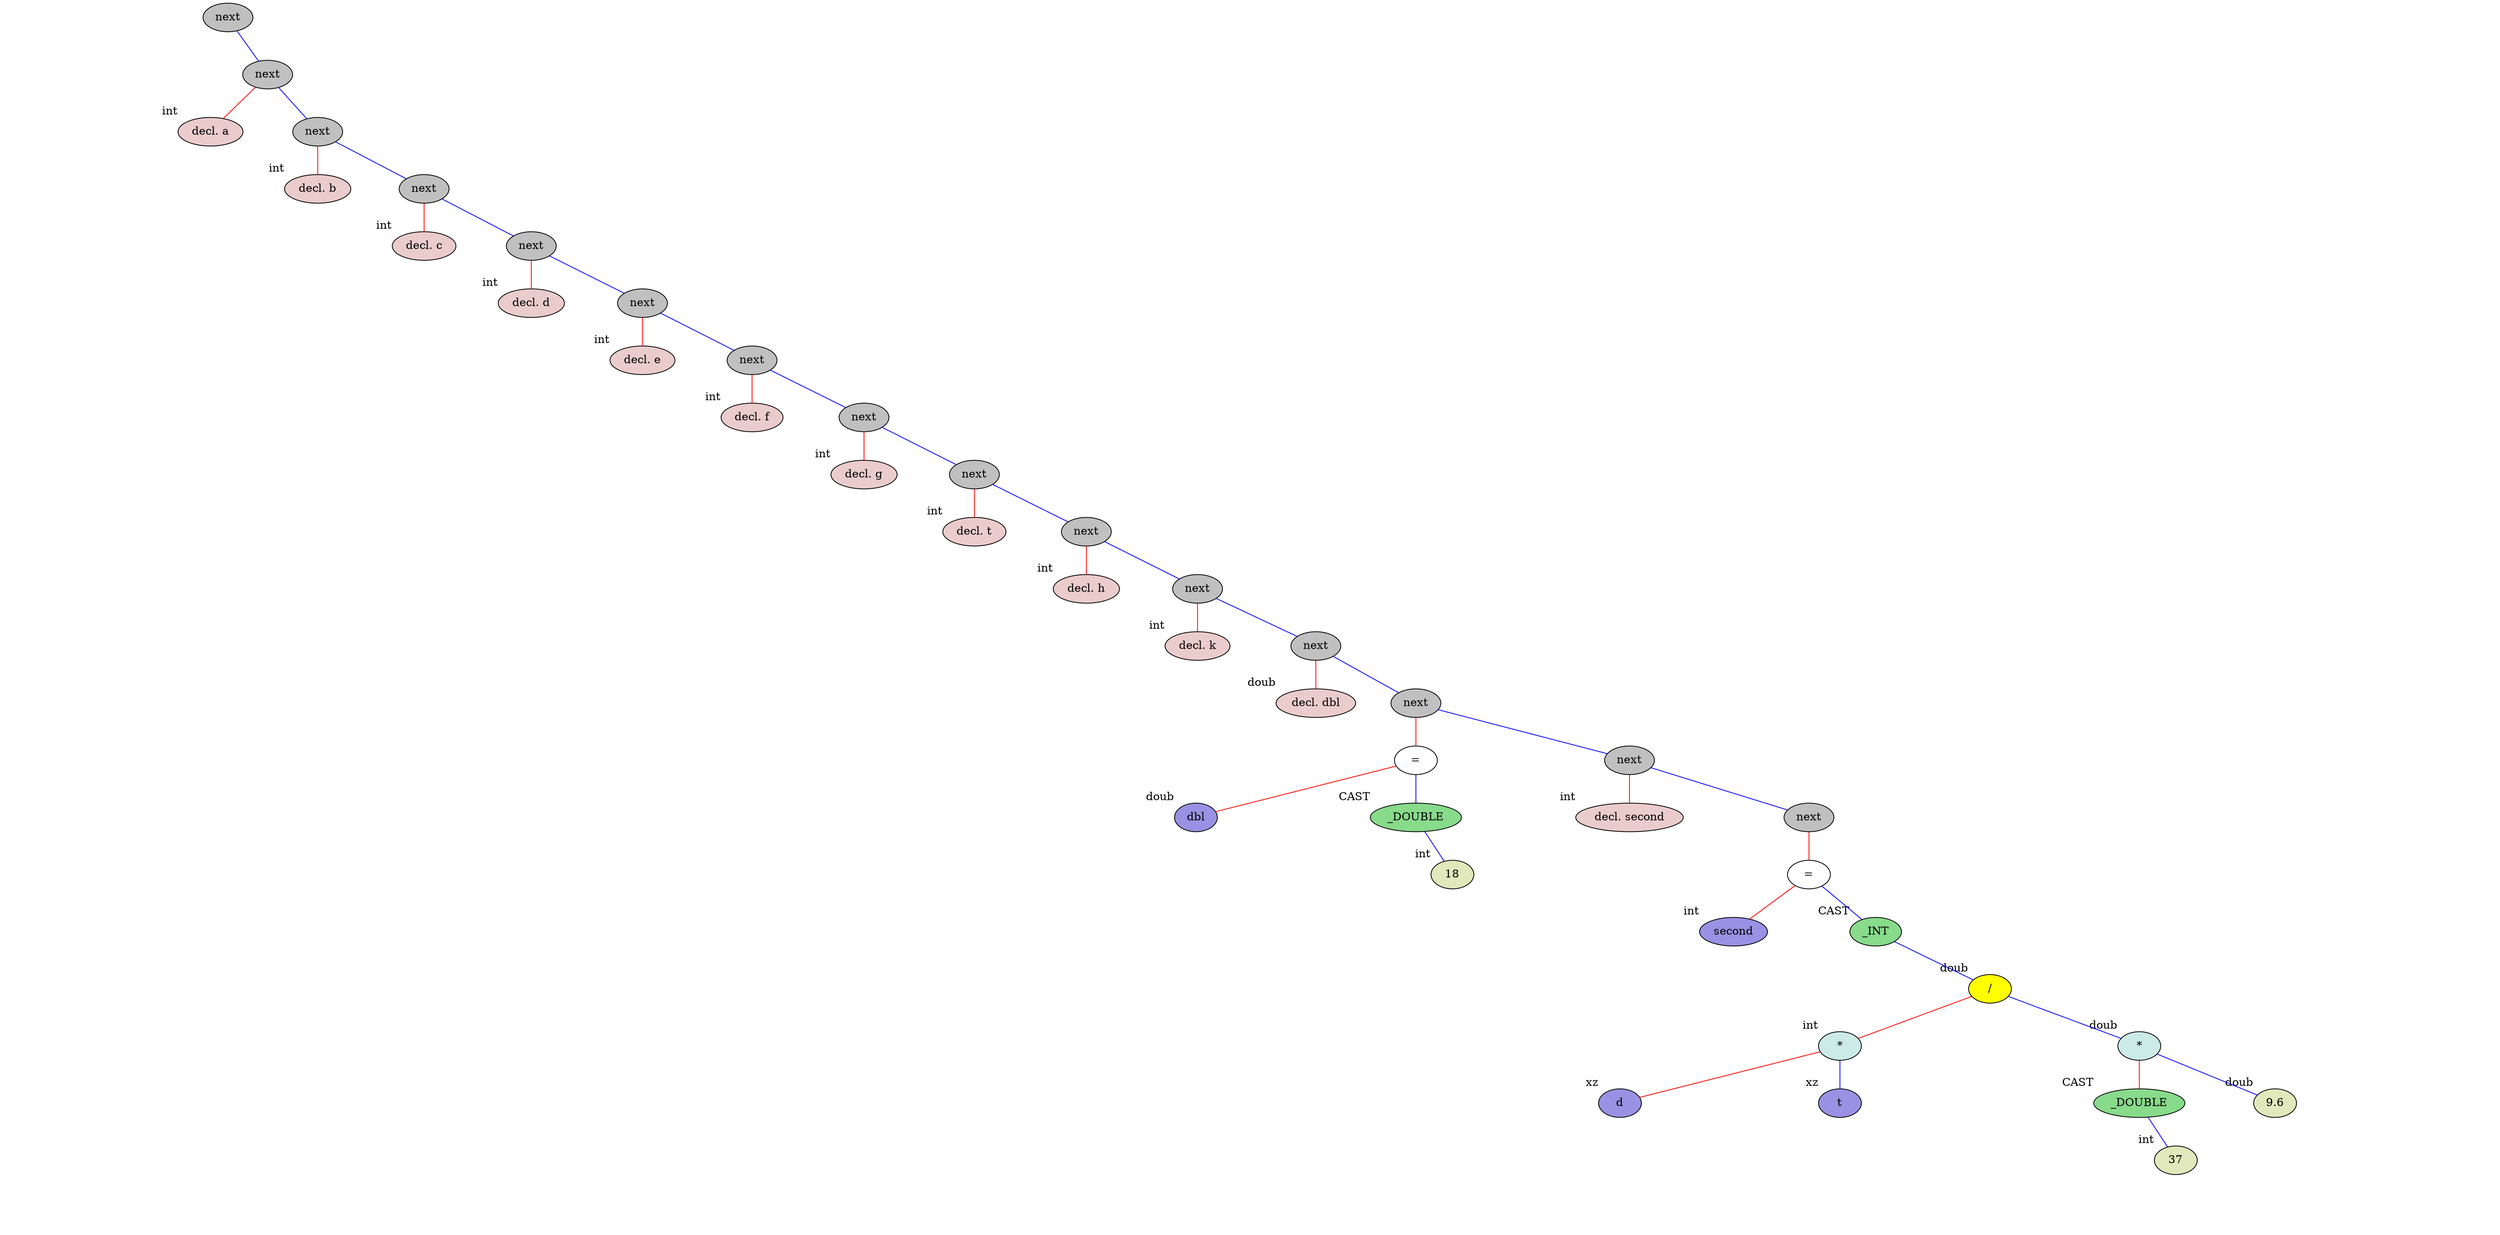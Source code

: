 graph binary {
	dpi="75";
 splines="line"  
v0[style=filled, fillcolor=grey]
v0[label="next"]
v0center[style=invis, width=0, label=""];
v0 -- v0center[style=invis]
v0notVisibleL[style=invis]
v0 -- v0notVisibleL[style=invis]
v0 -- v2[color="blue"]
{
	rank=same v0notVisibleL -- v0center -- v2  [style=invis]
} 
v2[style=filled, fillcolor=grey]
v2[label="next"]
v2center[style=invis, width=0, label=""];
v2 -- v2center[style=invis]
v2 -- v1[color="red"]
v2 -- v5[color="blue"]
{
	rank=same v1 -- v2center -- v5  [style=invis]
} 
v1[style=filled, fillcolor="#ebcccc"]
v1[label="decl. a"]
v1[xlabel="int"]
v1center[style=invis, width=0, label=""];
v1 -- v1center[style=invis]
v1notVisibleL[style=invis]
v1 -- v1notVisibleL[style=invis][style=invis]
v1notVisibleR[style=invis]
v1 -- v1notVisibleR[style=invis][style=invis]
{
	rank=same v1notVisibleL -- v1center -- v1notVisibleR  [style=invis]
} 
v5[style=filled, fillcolor=grey]
v5[label="next"]
v5center[style=invis, width=0, label=""];
v5 -- v5center[style=invis]
v5 -- v4[color="red"]
v5 -- v8[color="blue"]
{
	rank=same v4 -- v5center -- v8  [style=invis]
} 
v4[style=filled, fillcolor="#ebcccc"]
v4[label="decl. b"]
v4[xlabel="int"]
v4center[style=invis, width=0, label=""];
v4 -- v4center[style=invis]
v4notVisibleL[style=invis]
v4 -- v4notVisibleL[style=invis][style=invis]
v4notVisibleR[style=invis]
v4 -- v4notVisibleR[style=invis][style=invis]
{
	rank=same v4notVisibleL -- v4center -- v4notVisibleR  [style=invis]
} 
v8[style=filled, fillcolor=grey]
v8[label="next"]
v8center[style=invis, width=0, label=""];
v8 -- v8center[style=invis]
v8 -- v7[color="red"]
v8 -- v11[color="blue"]
{
	rank=same v7 -- v8center -- v11  [style=invis]
} 
v7[style=filled, fillcolor="#ebcccc"]
v7[label="decl. c"]
v7[xlabel="int"]
v7center[style=invis, width=0, label=""];
v7 -- v7center[style=invis]
v7notVisibleL[style=invis]
v7 -- v7notVisibleL[style=invis][style=invis]
v7notVisibleR[style=invis]
v7 -- v7notVisibleR[style=invis][style=invis]
{
	rank=same v7notVisibleL -- v7center -- v7notVisibleR  [style=invis]
} 
v11[style=filled, fillcolor=grey]
v11[label="next"]
v11center[style=invis, width=0, label=""];
v11 -- v11center[style=invis]
v11 -- v10[color="red"]
v11 -- v14[color="blue"]
{
	rank=same v10 -- v11center -- v14  [style=invis]
} 
v10[style=filled, fillcolor="#ebcccc"]
v10[label="decl. d"]
v10[xlabel="int"]
v10center[style=invis, width=0, label=""];
v10 -- v10center[style=invis]
v10notVisibleL[style=invis]
v10 -- v10notVisibleL[style=invis][style=invis]
v10notVisibleR[style=invis]
v10 -- v10notVisibleR[style=invis][style=invis]
{
	rank=same v10notVisibleL -- v10center -- v10notVisibleR  [style=invis]
} 
v14[style=filled, fillcolor=grey]
v14[label="next"]
v14center[style=invis, width=0, label=""];
v14 -- v14center[style=invis]
v14 -- v13[color="red"]
v14 -- v17[color="blue"]
{
	rank=same v13 -- v14center -- v17  [style=invis]
} 
v13[style=filled, fillcolor="#ebcccc"]
v13[label="decl. e"]
v13[xlabel="int"]
v13center[style=invis, width=0, label=""];
v13 -- v13center[style=invis]
v13notVisibleL[style=invis]
v13 -- v13notVisibleL[style=invis][style=invis]
v13notVisibleR[style=invis]
v13 -- v13notVisibleR[style=invis][style=invis]
{
	rank=same v13notVisibleL -- v13center -- v13notVisibleR  [style=invis]
} 
v17[style=filled, fillcolor=grey]
v17[label="next"]
v17center[style=invis, width=0, label=""];
v17 -- v17center[style=invis]
v17 -- v16[color="red"]
v17 -- v20[color="blue"]
{
	rank=same v16 -- v17center -- v20  [style=invis]
} 
v16[style=filled, fillcolor="#ebcccc"]
v16[label="decl. f"]
v16[xlabel="int"]
v16center[style=invis, width=0, label=""];
v16 -- v16center[style=invis]
v16notVisibleL[style=invis]
v16 -- v16notVisibleL[style=invis][style=invis]
v16notVisibleR[style=invis]
v16 -- v16notVisibleR[style=invis][style=invis]
{
	rank=same v16notVisibleL -- v16center -- v16notVisibleR  [style=invis]
} 
v20[style=filled, fillcolor=grey]
v20[label="next"]
v20center[style=invis, width=0, label=""];
v20 -- v20center[style=invis]
v20 -- v19[color="red"]
v20 -- v23[color="blue"]
{
	rank=same v19 -- v20center -- v23  [style=invis]
} 
v19[style=filled, fillcolor="#ebcccc"]
v19[label="decl. g"]
v19[xlabel="int"]
v19center[style=invis, width=0, label=""];
v19 -- v19center[style=invis]
v19notVisibleL[style=invis]
v19 -- v19notVisibleL[style=invis][style=invis]
v19notVisibleR[style=invis]
v19 -- v19notVisibleR[style=invis][style=invis]
{
	rank=same v19notVisibleL -- v19center -- v19notVisibleR  [style=invis]
} 
v23[style=filled, fillcolor=grey]
v23[label="next"]
v23center[style=invis, width=0, label=""];
v23 -- v23center[style=invis]
v23 -- v22[color="red"]
v23 -- v26[color="blue"]
{
	rank=same v22 -- v23center -- v26  [style=invis]
} 
v22[style=filled, fillcolor="#ebcccc"]
v22[label="decl. t"]
v22[xlabel="int"]
v22center[style=invis, width=0, label=""];
v22 -- v22center[style=invis]
v22notVisibleL[style=invis]
v22 -- v22notVisibleL[style=invis][style=invis]
v22notVisibleR[style=invis]
v22 -- v22notVisibleR[style=invis][style=invis]
{
	rank=same v22notVisibleL -- v22center -- v22notVisibleR  [style=invis]
} 
v26[style=filled, fillcolor=grey]
v26[label="next"]
v26center[style=invis, width=0, label=""];
v26 -- v26center[style=invis]
v26 -- v25[color="red"]
v26 -- v29[color="blue"]
{
	rank=same v25 -- v26center -- v29  [style=invis]
} 
v25[style=filled, fillcolor="#ebcccc"]
v25[label="decl. h"]
v25[xlabel="int"]
v25center[style=invis, width=0, label=""];
v25 -- v25center[style=invis]
v25notVisibleL[style=invis]
v25 -- v25notVisibleL[style=invis][style=invis]
v25notVisibleR[style=invis]
v25 -- v25notVisibleR[style=invis][style=invis]
{
	rank=same v25notVisibleL -- v25center -- v25notVisibleR  [style=invis]
} 
v29[style=filled, fillcolor=grey]
v29[label="next"]
v29center[style=invis, width=0, label=""];
v29 -- v29center[style=invis]
v29 -- v28[color="red"]
v29 -- v32[color="blue"]
{
	rank=same v28 -- v29center -- v32  [style=invis]
} 
v28[style=filled, fillcolor="#ebcccc"]
v28[label="decl. k"]
v28[xlabel="int"]
v28center[style=invis, width=0, label=""];
v28 -- v28center[style=invis]
v28notVisibleL[style=invis]
v28 -- v28notVisibleL[style=invis][style=invis]
v28notVisibleR[style=invis]
v28 -- v28notVisibleR[style=invis][style=invis]
{
	rank=same v28notVisibleL -- v28center -- v28notVisibleR  [style=invis]
} 
v32[style=filled, fillcolor=grey]
v32[label="next"]
v32center[style=invis, width=0, label=""];
v32 -- v32center[style=invis]
v32 -- v31[color="red"]
v32 -- v35[color="blue"]
{
	rank=same v31 -- v32center -- v35  [style=invis]
} 
v31[style=filled, fillcolor="#ebcccc"]
v31[label="decl. dbl"]
v31[xlabel="doub"]
v31center[style=invis, width=0, label=""];
v31 -- v31center[style=invis]
v31notVisibleL[style=invis]
v31 -- v31notVisibleL[style=invis][style=invis]
v31notVisibleR[style=invis]
v31 -- v31notVisibleR[style=invis][style=invis]
{
	rank=same v31notVisibleL -- v31center -- v31notVisibleR  [style=invis]
} 
v35[style=filled, fillcolor=grey]
v35[label="next"]
v35center[style=invis, width=0, label=""];
v35 -- v35center[style=invis]
v35 -- v36[color="red"]
v35 -- v39[color="blue"]
{
	rank=same v36 -- v35center -- v39  [style=invis]
} 
v36[style=filled, fillcolor=white]
v36[label="="]
v36center[style=invis, width=0, label=""];
v36 -- v36center[style=invis]
v36 -- v33[color="red"]
v36 -- v37[color="blue"]
{
	rank=same v33 -- v36center -- v37  [style=invis]
} 
v33[style=filled, fillcolor="#9991e3"]
v33[label="dbl"]
v33[xlabel="doub"]
v33center[style=invis, width=0, label=""];
v33 -- v33center[style=invis]
v33notVisibleL[style=invis]
v33 -- v33notVisibleL[style=invis][style=invis]
v33notVisibleR[style=invis]
v33 -- v33notVisibleR[style=invis][style=invis]
{
	rank=same v33notVisibleL -- v33center -- v33notVisibleR  [style=invis]
} 
v37[style=filled, fillcolor="#88db8b"]
v37[label="_DOUBLE"]
v37[xlabel="CAST"]
v37center[style=invis, width=0, label=""];
v37 -- v37center[style=invis]
v37notVisibleL[style=invis]
v37 -- v37notVisibleL[style=invis]
v37 -- v34[color="blue"]
{
	rank=same v37notVisibleL -- v37center -- v34  [style=invis]
} 
v34[style=filled, fillcolor="#e1e8bc"]
v34[label="18"]
v34[xlabel="int"]
v34center[style=invis, width=0, label=""];
v34 -- v34center[style=invis]
v34notVisibleL[style=invis]
v34 -- v34notVisibleL[style=invis][style=invis]
v34notVisibleR[style=invis]
v34 -- v34notVisibleR[style=invis][style=invis]
{
	rank=same v34notVisibleL -- v34center -- v34notVisibleR  [style=invis]
} 
v39[style=filled, fillcolor=grey]
v39[label="next"]
v39center[style=invis, width=0, label=""];
v39 -- v39center[style=invis]
v39 -- v38[color="red"]
v39 -- v55[color="blue"]
{
	rank=same v38 -- v39center -- v55  [style=invis]
} 
v38[style=filled, fillcolor="#ebcccc"]
v38[label="decl. second"]
v38[xlabel="int"]
v38center[style=invis, width=0, label=""];
v38 -- v38center[style=invis]
v38notVisibleL[style=invis]
v38 -- v38notVisibleL[style=invis][style=invis]
v38notVisibleR[style=invis]
v38 -- v38notVisibleR[style=invis][style=invis]
{
	rank=same v38notVisibleL -- v38center -- v38notVisibleR  [style=invis]
} 
v55[style=filled, fillcolor=grey]
v55[label="next"]
v55center[style=invis, width=0, label=""];
v55 -- v55center[style=invis]
v55 -- v56[color="red"]
v55notVisibleR[style=invis]
v55 -- v55notVisibleR[style=invis]
{
	rank=same v56 -- v55center -- v55notVisibleR  [style=invis]
} 
v56[style=filled, fillcolor=white]
v56[label="="]
v56center[style=invis, width=0, label=""];
v56 -- v56center[style=invis]
v56 -- v40[color="red"]
v56 -- v57[color="blue"]
{
	rank=same v40 -- v56center -- v57  [style=invis]
} 
v40[style=filled, fillcolor="#9991e3"]
v40[label="second"]
v40[xlabel="int"]
v40center[style=invis, width=0, label=""];
v40 -- v40center[style=invis]
v40notVisibleL[style=invis]
v40 -- v40notVisibleL[style=invis][style=invis]
v40notVisibleR[style=invis]
v40 -- v40notVisibleR[style=invis][style=invis]
{
	rank=same v40notVisibleL -- v40center -- v40notVisibleR  [style=invis]
} 
v57[style=filled, fillcolor="#88db8b"]
v57[label="_INT"]
v57[xlabel="CAST"]
v57center[style=invis, width=0, label=""];
v57 -- v57center[style=invis]
v57notVisibleL[style=invis]
v57 -- v57notVisibleL[style=invis]
v57 -- v62[color="blue"]
{
	rank=same v57notVisibleL -- v57center -- v62  [style=invis]
} 
v62[style=filled, fillcolor=yellow]
v62[label="/"]
v62[xlabel="doub"]
v62center[style=invis, width=0, label=""];
v62 -- v62center[style=invis]
v62 -- v60[color="red"]
v62 -- v61[color="blue"]
{
	rank=same v60 -- v62center -- v61  [style=invis]
} 
v60[style=filled, fillcolor="#ccebe8"]
v60[label="*"]
v60[xlabel="int"]
v60center[style=invis, width=0, label=""];
v60 -- v60center[style=invis]
v60 -- v41[color="red"]
v60 -- v50[color="blue"]
{
	rank=same v41 -- v60center -- v50  [style=invis]
} 
v41[style=filled, fillcolor="#9991e3"]
v41[label="d"]
v41[xlabel="xz"]
v41center[style=invis, width=0, label=""];
v41 -- v41center[style=invis]
v41notVisibleL[style=invis]
v41 -- v41notVisibleL[style=invis][style=invis]
v41notVisibleR[style=invis]
v41 -- v41notVisibleR[style=invis][style=invis]
{
	rank=same v41notVisibleL -- v41center -- v41notVisibleR  [style=invis]
} 
v50[style=filled, fillcolor="#9991e3"]
v50[label="t"]
v50[xlabel="xz"]
v50center[style=invis, width=0, label=""];
v50 -- v50center[style=invis]
v50notVisibleL[style=invis]
v50 -- v50notVisibleL[style=invis][style=invis]
v50notVisibleR[style=invis]
v50 -- v50notVisibleR[style=invis][style=invis]
{
	rank=same v50notVisibleL -- v50center -- v50notVisibleR  [style=invis]
} 
v61[style=filled, fillcolor="#ccebe8"]
v61[label="*"]
v61[xlabel="doub"]
v61center[style=invis, width=0, label=""];
v61 -- v61center[style=invis]
v61 -- v63[color="red"]
v61 -- v59[color="blue"]
{
	rank=same v63 -- v61center -- v59  [style=invis]
} 
v63[style=filled, fillcolor="#88db8b"]
v63[label="_DOUBLE"]
v63[xlabel="CAST"]
v63center[style=invis, width=0, label=""];
v63 -- v63center[style=invis]
v63notVisibleL[style=invis]
v63 -- v63notVisibleL[style=invis]
v63 -- v42[color="blue"]
{
	rank=same v63notVisibleL -- v63center -- v42  [style=invis]
} 
v42[style=filled, fillcolor="#e1e8bc"]
v42[label="37"]
v42[xlabel="int"]
v42center[style=invis, width=0, label=""];
v42 -- v42center[style=invis]
v42notVisibleL[style=invis]
v42 -- v42notVisibleL[style=invis][style=invis]
v42notVisibleR[style=invis]
v42 -- v42notVisibleR[style=invis][style=invis]
{
	rank=same v42notVisibleL -- v42center -- v42notVisibleR  [style=invis]
} 
v59[style=filled, fillcolor="#e1e8bc"]
v59[label="9.6"]
v59[xlabel="doub"]
v59center[style=invis, width=0, label=""];
v59 -- v59center[style=invis]
v59notVisibleL[style=invis]
v59 -- v59notVisibleL[style=invis][style=invis]
v59notVisibleR[style=invis]
v59 -- v59notVisibleR[style=invis][style=invis]
{
	rank=same v59notVisibleL -- v59center -- v59notVisibleR  [style=invis]
} 

}
